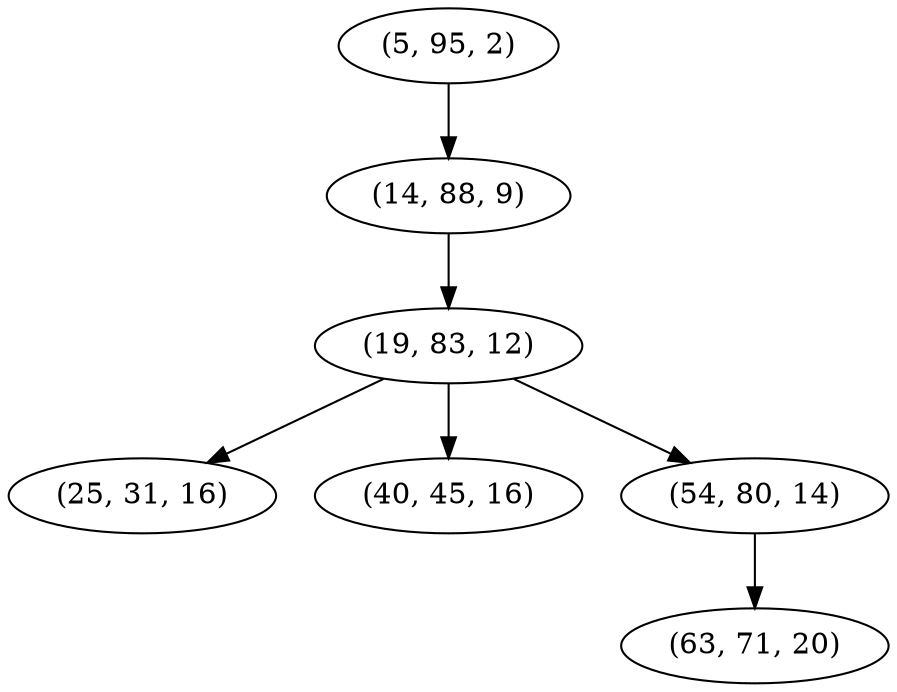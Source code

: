 digraph tree {
    "(5, 95, 2)";
    "(14, 88, 9)";
    "(19, 83, 12)";
    "(25, 31, 16)";
    "(40, 45, 16)";
    "(54, 80, 14)";
    "(63, 71, 20)";
    "(5, 95, 2)" -> "(14, 88, 9)";
    "(14, 88, 9)" -> "(19, 83, 12)";
    "(19, 83, 12)" -> "(25, 31, 16)";
    "(19, 83, 12)" -> "(40, 45, 16)";
    "(19, 83, 12)" -> "(54, 80, 14)";
    "(54, 80, 14)" -> "(63, 71, 20)";
}
